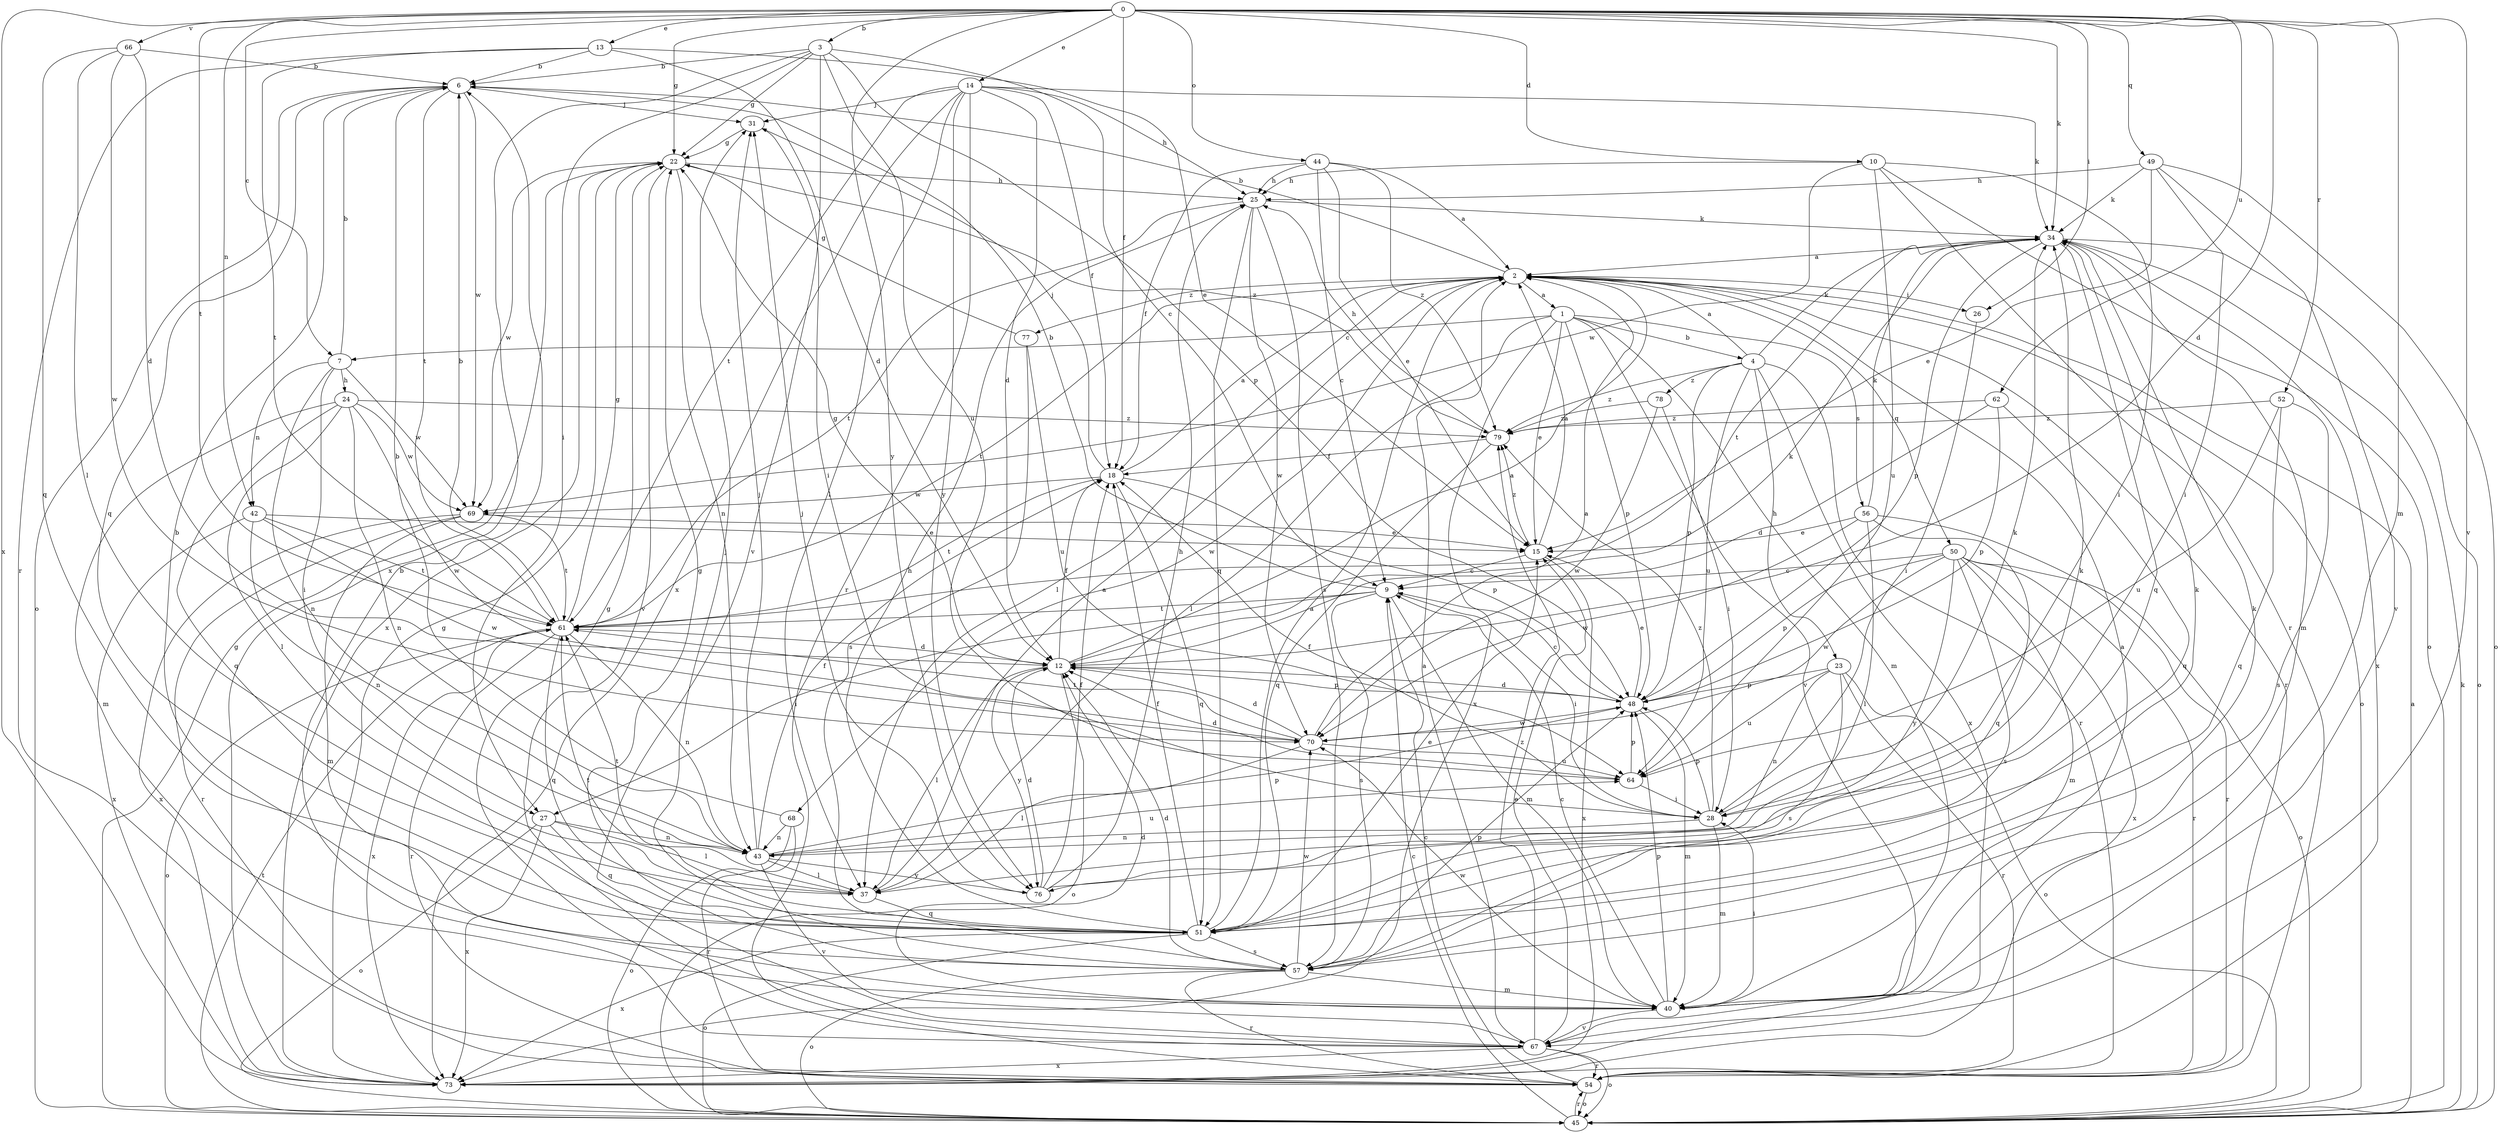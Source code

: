 strict digraph  {
0;
1;
2;
3;
4;
6;
7;
9;
10;
12;
13;
14;
15;
18;
22;
23;
24;
25;
26;
27;
28;
31;
34;
37;
40;
42;
43;
44;
45;
48;
49;
50;
51;
52;
54;
56;
57;
61;
62;
64;
66;
67;
68;
69;
70;
73;
76;
77;
78;
79;
0 -> 3  [label=b];
0 -> 7  [label=c];
0 -> 10  [label=d];
0 -> 12  [label=d];
0 -> 13  [label=e];
0 -> 14  [label=e];
0 -> 18  [label=f];
0 -> 22  [label=g];
0 -> 26  [label=i];
0 -> 34  [label=k];
0 -> 40  [label=m];
0 -> 42  [label=n];
0 -> 44  [label=o];
0 -> 49  [label=q];
0 -> 52  [label=r];
0 -> 61  [label=t];
0 -> 62  [label=u];
0 -> 66  [label=v];
0 -> 67  [label=v];
0 -> 73  [label=x];
0 -> 76  [label=y];
1 -> 4  [label=b];
1 -> 7  [label=c];
1 -> 15  [label=e];
1 -> 37  [label=l];
1 -> 40  [label=m];
1 -> 48  [label=p];
1 -> 56  [label=s];
1 -> 67  [label=v];
1 -> 73  [label=x];
2 -> 1  [label=a];
2 -> 6  [label=b];
2 -> 26  [label=i];
2 -> 37  [label=l];
2 -> 45  [label=o];
2 -> 50  [label=q];
2 -> 54  [label=r];
2 -> 61  [label=t];
2 -> 68  [label=w];
2 -> 77  [label=z];
3 -> 6  [label=b];
3 -> 9  [label=c];
3 -> 22  [label=g];
3 -> 27  [label=i];
3 -> 48  [label=p];
3 -> 64  [label=u];
3 -> 67  [label=v];
3 -> 73  [label=x];
4 -> 2  [label=a];
4 -> 23  [label=h];
4 -> 34  [label=k];
4 -> 48  [label=p];
4 -> 54  [label=r];
4 -> 64  [label=u];
4 -> 73  [label=x];
4 -> 78  [label=z];
4 -> 79  [label=z];
6 -> 31  [label=j];
6 -> 45  [label=o];
6 -> 51  [label=q];
6 -> 61  [label=t];
6 -> 69  [label=w];
7 -> 6  [label=b];
7 -> 24  [label=h];
7 -> 27  [label=i];
7 -> 42  [label=n];
7 -> 43  [label=n];
7 -> 69  [label=w];
9 -> 6  [label=b];
9 -> 27  [label=i];
9 -> 28  [label=i];
9 -> 40  [label=m];
9 -> 57  [label=s];
9 -> 61  [label=t];
10 -> 25  [label=h];
10 -> 28  [label=i];
10 -> 45  [label=o];
10 -> 54  [label=r];
10 -> 64  [label=u];
10 -> 69  [label=w];
12 -> 2  [label=a];
12 -> 18  [label=f];
12 -> 22  [label=g];
12 -> 34  [label=k];
12 -> 37  [label=l];
12 -> 45  [label=o];
12 -> 48  [label=p];
12 -> 76  [label=y];
13 -> 6  [label=b];
13 -> 12  [label=d];
13 -> 15  [label=e];
13 -> 54  [label=r];
13 -> 61  [label=t];
14 -> 12  [label=d];
14 -> 18  [label=f];
14 -> 25  [label=h];
14 -> 31  [label=j];
14 -> 34  [label=k];
14 -> 37  [label=l];
14 -> 54  [label=r];
14 -> 61  [label=t];
14 -> 73  [label=x];
14 -> 76  [label=y];
15 -> 2  [label=a];
15 -> 9  [label=c];
15 -> 73  [label=x];
15 -> 79  [label=z];
18 -> 2  [label=a];
18 -> 31  [label=j];
18 -> 48  [label=p];
18 -> 51  [label=q];
18 -> 61  [label=t];
18 -> 69  [label=w];
22 -> 25  [label=h];
22 -> 43  [label=n];
22 -> 67  [label=v];
22 -> 69  [label=w];
22 -> 73  [label=x];
22 -> 79  [label=z];
23 -> 43  [label=n];
23 -> 45  [label=o];
23 -> 48  [label=p];
23 -> 54  [label=r];
23 -> 57  [label=s];
23 -> 64  [label=u];
24 -> 37  [label=l];
24 -> 40  [label=m];
24 -> 43  [label=n];
24 -> 51  [label=q];
24 -> 69  [label=w];
24 -> 70  [label=w];
24 -> 79  [label=z];
25 -> 34  [label=k];
25 -> 51  [label=q];
25 -> 57  [label=s];
25 -> 61  [label=t];
25 -> 70  [label=w];
26 -> 28  [label=i];
27 -> 37  [label=l];
27 -> 43  [label=n];
27 -> 45  [label=o];
27 -> 51  [label=q];
27 -> 73  [label=x];
28 -> 18  [label=f];
28 -> 34  [label=k];
28 -> 40  [label=m];
28 -> 43  [label=n];
28 -> 48  [label=p];
28 -> 79  [label=z];
31 -> 22  [label=g];
31 -> 28  [label=i];
34 -> 2  [label=a];
34 -> 40  [label=m];
34 -> 45  [label=o];
34 -> 48  [label=p];
34 -> 51  [label=q];
34 -> 61  [label=t];
34 -> 73  [label=x];
37 -> 2  [label=a];
37 -> 51  [label=q];
37 -> 61  [label=t];
40 -> 2  [label=a];
40 -> 9  [label=c];
40 -> 12  [label=d];
40 -> 28  [label=i];
40 -> 48  [label=p];
40 -> 67  [label=v];
40 -> 70  [label=w];
42 -> 15  [label=e];
42 -> 43  [label=n];
42 -> 61  [label=t];
42 -> 70  [label=w];
42 -> 73  [label=x];
43 -> 18  [label=f];
43 -> 31  [label=j];
43 -> 37  [label=l];
43 -> 48  [label=p];
43 -> 64  [label=u];
43 -> 67  [label=v];
43 -> 76  [label=y];
44 -> 2  [label=a];
44 -> 9  [label=c];
44 -> 15  [label=e];
44 -> 18  [label=f];
44 -> 25  [label=h];
44 -> 79  [label=z];
45 -> 2  [label=a];
45 -> 9  [label=c];
45 -> 22  [label=g];
45 -> 34  [label=k];
45 -> 54  [label=r];
45 -> 61  [label=t];
48 -> 9  [label=c];
48 -> 12  [label=d];
48 -> 15  [label=e];
48 -> 40  [label=m];
48 -> 70  [label=w];
49 -> 15  [label=e];
49 -> 25  [label=h];
49 -> 28  [label=i];
49 -> 34  [label=k];
49 -> 45  [label=o];
49 -> 67  [label=v];
50 -> 9  [label=c];
50 -> 40  [label=m];
50 -> 45  [label=o];
50 -> 48  [label=p];
50 -> 54  [label=r];
50 -> 57  [label=s];
50 -> 70  [label=w];
50 -> 73  [label=x];
50 -> 76  [label=y];
51 -> 2  [label=a];
51 -> 15  [label=e];
51 -> 18  [label=f];
51 -> 25  [label=h];
51 -> 34  [label=k];
51 -> 45  [label=o];
51 -> 57  [label=s];
51 -> 61  [label=t];
51 -> 73  [label=x];
52 -> 51  [label=q];
52 -> 57  [label=s];
52 -> 64  [label=u];
52 -> 79  [label=z];
54 -> 9  [label=c];
54 -> 45  [label=o];
56 -> 15  [label=e];
56 -> 34  [label=k];
56 -> 37  [label=l];
56 -> 51  [label=q];
56 -> 54  [label=r];
56 -> 70  [label=w];
57 -> 6  [label=b];
57 -> 12  [label=d];
57 -> 22  [label=g];
57 -> 31  [label=j];
57 -> 34  [label=k];
57 -> 40  [label=m];
57 -> 45  [label=o];
57 -> 48  [label=p];
57 -> 54  [label=r];
57 -> 70  [label=w];
61 -> 6  [label=b];
61 -> 12  [label=d];
61 -> 22  [label=g];
61 -> 43  [label=n];
61 -> 45  [label=o];
61 -> 51  [label=q];
61 -> 54  [label=r];
61 -> 73  [label=x];
62 -> 12  [label=d];
62 -> 48  [label=p];
62 -> 51  [label=q];
62 -> 79  [label=z];
64 -> 12  [label=d];
64 -> 28  [label=i];
64 -> 48  [label=p];
66 -> 6  [label=b];
66 -> 12  [label=d];
66 -> 37  [label=l];
66 -> 51  [label=q];
66 -> 70  [label=w];
67 -> 2  [label=a];
67 -> 6  [label=b];
67 -> 15  [label=e];
67 -> 22  [label=g];
67 -> 45  [label=o];
67 -> 54  [label=r];
67 -> 73  [label=x];
67 -> 79  [label=z];
68 -> 6  [label=b];
68 -> 43  [label=n];
68 -> 45  [label=o];
68 -> 54  [label=r];
69 -> 15  [label=e];
69 -> 40  [label=m];
69 -> 54  [label=r];
69 -> 61  [label=t];
69 -> 73  [label=x];
70 -> 2  [label=a];
70 -> 12  [label=d];
70 -> 37  [label=l];
70 -> 61  [label=t];
70 -> 64  [label=u];
73 -> 22  [label=g];
76 -> 12  [label=d];
76 -> 18  [label=f];
76 -> 25  [label=h];
76 -> 31  [label=j];
76 -> 34  [label=k];
77 -> 22  [label=g];
77 -> 57  [label=s];
77 -> 64  [label=u];
78 -> 28  [label=i];
78 -> 70  [label=w];
78 -> 79  [label=z];
79 -> 18  [label=f];
79 -> 25  [label=h];
79 -> 51  [label=q];
}
